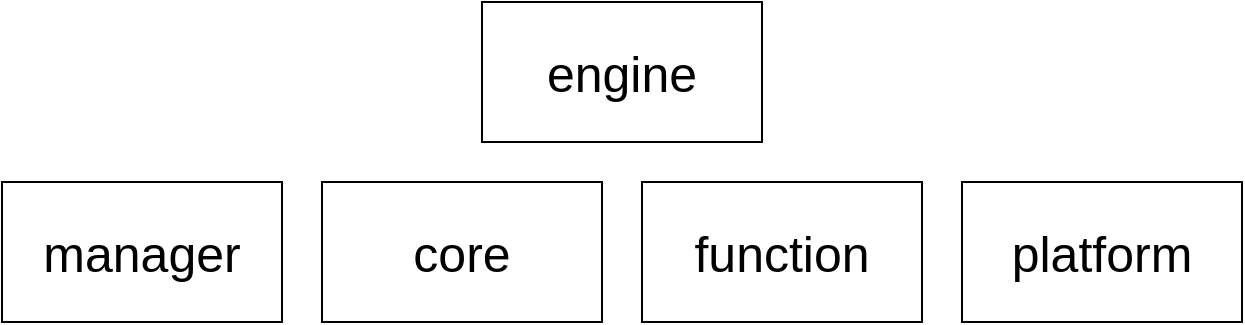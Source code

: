 <mxfile>
    <diagram id="0AOdsp3VrfxbeRK8X32j" name="第 1 页">
        <mxGraphModel dx="674" dy="583" grid="1" gridSize="10" guides="1" tooltips="1" connect="1" arrows="1" fold="1" page="1" pageScale="1" pageWidth="827" pageHeight="1169" math="0" shadow="0">
            <root>
                <mxCell id="0"/>
                <mxCell id="1" parent="0"/>
                <mxCell id="2" value="&lt;font style=&quot;font-size: 25px&quot;&gt;engine&lt;/font&gt;" style="rounded=0;whiteSpace=wrap;html=1;" parent="1" vertex="1">
                    <mxGeometry x="400" y="10" width="140" height="70" as="geometry"/>
                </mxCell>
                <mxCell id="3" value="&lt;font style=&quot;font-size: 25px&quot;&gt;core&lt;/font&gt;" style="rounded=0;whiteSpace=wrap;html=1;" parent="1" vertex="1">
                    <mxGeometry x="320" y="100" width="140" height="70" as="geometry"/>
                </mxCell>
                <mxCell id="4" value="&lt;font style=&quot;font-size: 25px&quot;&gt;function&lt;/font&gt;" style="rounded=0;whiteSpace=wrap;html=1;" parent="1" vertex="1">
                    <mxGeometry x="480" y="100" width="140" height="70" as="geometry"/>
                </mxCell>
                <mxCell id="5" value="&lt;font style=&quot;font-size: 25px&quot;&gt;platform&lt;/font&gt;" style="rounded=0;whiteSpace=wrap;html=1;" parent="1" vertex="1">
                    <mxGeometry x="640" y="100" width="140" height="70" as="geometry"/>
                </mxCell>
                <mxCell id="6" value="&lt;font style=&quot;font-size: 25px&quot;&gt;manager&lt;/font&gt;" style="rounded=0;whiteSpace=wrap;html=1;" vertex="1" parent="1">
                    <mxGeometry x="160" y="100" width="140" height="70" as="geometry"/>
                </mxCell>
            </root>
        </mxGraphModel>
    </diagram>
</mxfile>